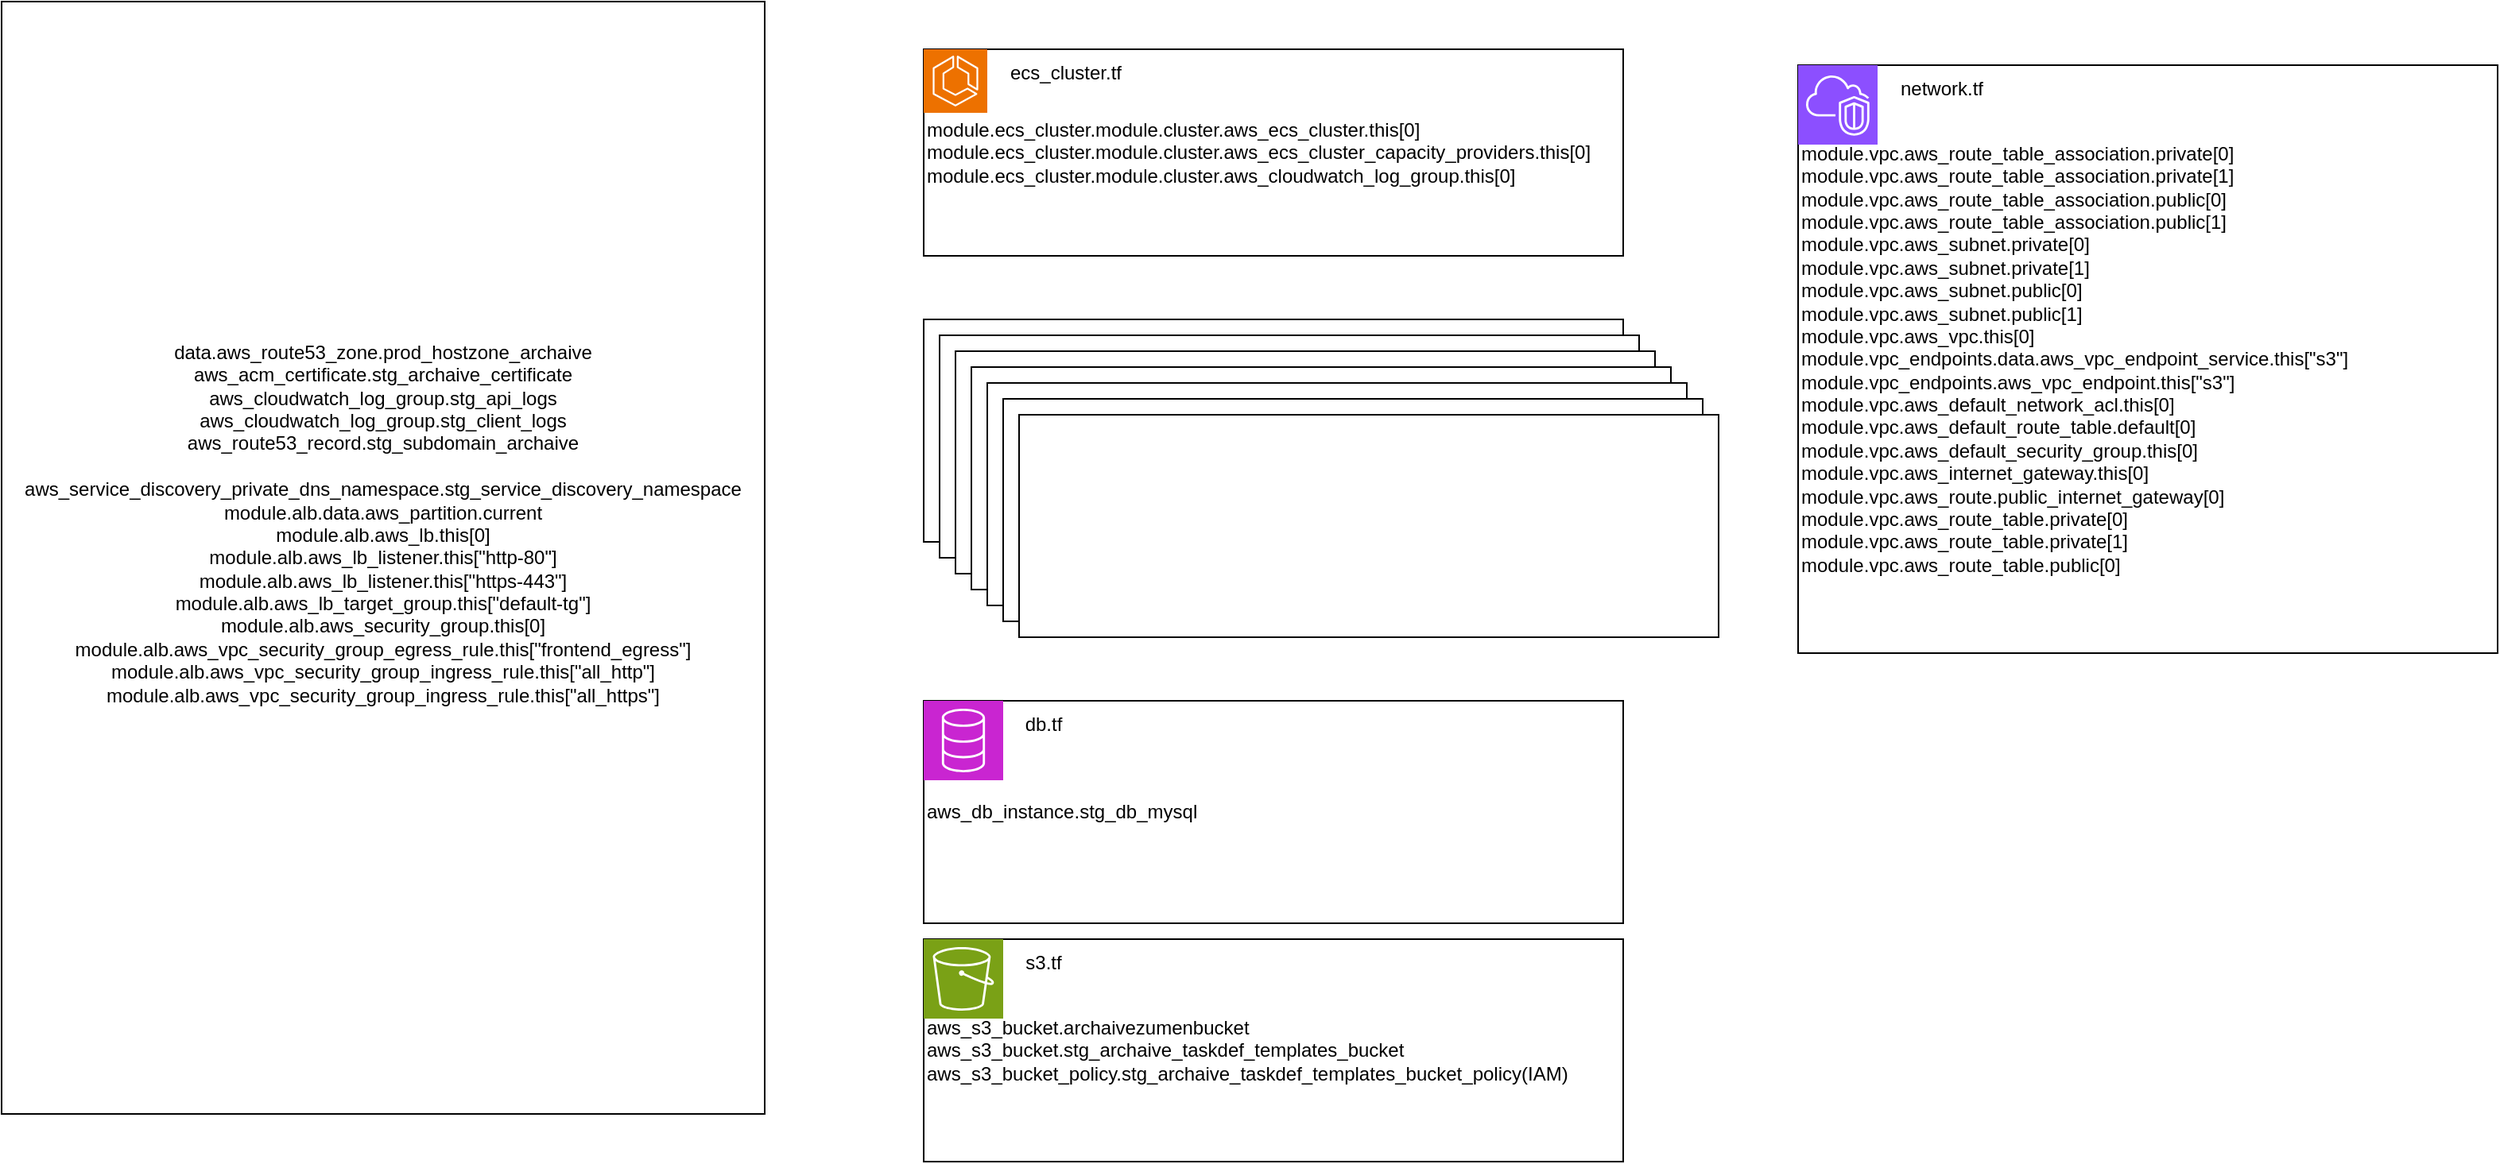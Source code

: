 <mxfile version="26.2.13">
  <diagram name="ページ1" id="I1mmnMLsj8xbr34W4d1a">
    <mxGraphModel dx="2255" dy="824" grid="1" gridSize="10" guides="1" tooltips="1" connect="1" arrows="1" fold="1" page="1" pageScale="1" pageWidth="827" pageHeight="1169" math="0" shadow="0">
      <root>
        <mxCell id="0" />
        <mxCell id="1" parent="0" />
        <UserObject label="data.aws_route53_zone.prod_hostzone_archaive&lt;br&gt;aws_acm_certificate.stg_archaive_certificate&lt;br&gt;aws_cloudwatch_log_group.stg_api_logs&lt;br&gt;aws_cloudwatch_log_group.stg_client_logs&lt;br&gt;aws_route53_record.stg_subdomain_archaive&lt;br&gt;&lt;br&gt;aws_service_discovery_private_dns_namespace.stg_service_discovery_namespace&lt;br&gt;module.alb.data.aws_partition.current&lt;br&gt;module.alb.aws_lb.this[0]&lt;br&gt;module.alb.aws_lb_listener.this[&quot;http-80&quot;]&lt;br&gt;module.alb.aws_lb_listener.this[&quot;https-443&quot;]&lt;br&gt;module.alb.aws_lb_target_group.this[&quot;default-tg&quot;]&lt;br&gt;module.alb.aws_security_group.this[0]&lt;br&gt;module.alb.aws_vpc_security_group_egress_rule.this[&quot;frontend_egress&quot;]&lt;br&gt;module.alb.aws_vpc_security_group_ingress_rule.this[&quot;all_http&quot;]&lt;br&gt;module.alb.aws_vpc_security_group_ingress_rule.this[&quot;all_https&quot;]&lt;br&gt;&lt;br&gt;&lt;br&gt;&lt;div&gt;&lt;br&gt;&lt;/div&gt;" link="data.aws_route53_zone.prod_hostzone_archaive&#xa;aws_acm_certificate.stg_archaive_certificate&#xa;aws_cloudwatch_log_group.stg_api_logs&#xa;aws_cloudwatch_log_group.stg_client_logs&#xa;aws_db_instance.stg_db_mysql&#xa;aws_route53_record.stg_subdomain_archaive&#xa;aws_s3_bucket.archaivezumenbucket&#xa;aws_s3_bucket.stg_archaive_taskdef_templates_bucket&#xa;aws_s3_bucket_policy.stg_archaive_taskdef_templates_bucket_policy&#xa;aws_service_discovery_private_dns_namespace.stg_service_discovery_namespace&#xa;module.alb.data.aws_partition.current&#xa;module.alb.aws_lb.this[0]&#xa;module.alb.aws_lb_listener.this[&quot;http-80&quot;]&#xa;module.alb.aws_lb_listener.this[&quot;https-443&quot;]&#xa;module.alb.aws_lb_target_group.this[&quot;default-tg&quot;]&#xa;module.alb.aws_security_group.this[0]&#xa;module.alb.aws_vpc_security_group_egress_rule.this[&quot;frontend_egress&quot;]&#xa;module.alb.aws_vpc_security_group_ingress_rule.this[&quot;all_http&quot;]&#xa;module.alb.aws_vpc_security_group_ingress_rule.this[&quot;all_https&quot;]&#xa;module.vpc.aws_default_network_acl.this[0]&#xa;module.vpc.aws_default_route_table.default[0]&#xa;module.vpc.aws_default_security_group.this[0]&#xa;module.vpc.aws_internet_gateway.this[0]&#xa;module.vpc.aws_route.public_internet_gateway[0]&#xa;module.vpc.aws_route_table.private[0]&#xa;module.vpc.aws_route_table.private[1]&#xa;module.vpc.aws_route_table.public[0]&#xa;module.vpc.aws_route_table_association.private[0]&#xa;module.vpc.aws_route_table_association.private[1]&#xa;module.vpc.aws_route_table_association.public[0]&#xa;module.vpc.aws_route_table_association.public[1]&#xa;module.vpc.aws_subnet.private[0]&#xa;module.vpc.aws_subnet.private[1]&#xa;module.vpc.aws_subnet.public[0]&#xa;module.vpc.aws_subnet.public[1]&#xa;module.vpc.aws_vpc.this[0]&#xa;module.vpc_endpoints.data.aws_vpc_endpoint_service.this[&quot;s3&quot;]&#xa;module.vpc_endpoints.aws_vpc_endpoint.this[&quot;s3&quot;]&#xa;module.ecs_cluster.module.cluster.aws_cloudwatch_log_group.this[0]&#xa;module.ecs_cluster.module.cluster.aws_ecs_cluster.this[0]&#xa;module.ecs_cluster.module.cluster.aws_ecs_cluster_capacity_providers.this[0]" id="1GBH_SfIVhljW1qB09_X-2">
          <mxCell style="rounded=0;whiteSpace=wrap;html=1;" vertex="1" parent="1">
            <mxGeometry x="-800" y="40" width="480" height="700" as="geometry" />
          </mxCell>
        </UserObject>
        <mxCell id="1GBH_SfIVhljW1qB09_X-12" value="ecs_cluster.tf&#xa;" style="group" vertex="1" connectable="0" parent="1">
          <mxGeometry x="-220" y="70" width="440" height="160" as="geometry" />
        </mxCell>
        <mxCell id="1GBH_SfIVhljW1qB09_X-16" value="" style="group" vertex="1" connectable="0" parent="1GBH_SfIVhljW1qB09_X-12">
          <mxGeometry width="440" height="130" as="geometry" />
        </mxCell>
        <mxCell id="1GBH_SfIVhljW1qB09_X-8" value="module.ecs_cluster.module.cluster.aws_ecs_cluster.this[0]&lt;br&gt;module.ecs_cluster.module.cluster.aws_ecs_cluster_capacity_providers.this[0]&lt;div&gt;module.ecs_cluster.module.cluster.aws_cloudwatch_log_group.this[0]&lt;/div&gt;" style="rounded=0;whiteSpace=wrap;html=1;align=left;" vertex="1" parent="1GBH_SfIVhljW1qB09_X-16">
          <mxGeometry width="440" height="130" as="geometry" />
        </mxCell>
        <mxCell id="1GBH_SfIVhljW1qB09_X-11" value="" style="sketch=0;points=[[0,0,0],[0.25,0,0],[0.5,0,0],[0.75,0,0],[1,0,0],[0,1,0],[0.25,1,0],[0.5,1,0],[0.75,1,0],[1,1,0],[0,0.25,0],[0,0.5,0],[0,0.75,0],[1,0.25,0],[1,0.5,0],[1,0.75,0]];outlineConnect=0;fontColor=#232F3E;fillColor=#ED7100;strokeColor=#ffffff;dashed=0;verticalLabelPosition=bottom;verticalAlign=top;align=center;html=1;fontSize=12;fontStyle=0;aspect=fixed;shape=mxgraph.aws4.resourceIcon;resIcon=mxgraph.aws4.ecs;" vertex="1" parent="1GBH_SfIVhljW1qB09_X-16">
          <mxGeometry width="40" height="40" as="geometry" />
        </mxCell>
        <mxCell id="1GBH_SfIVhljW1qB09_X-15" value="ecs_cluster.tf" style="text;html=1;align=center;verticalAlign=middle;resizable=0;points=[];autosize=1;strokeColor=none;fillColor=none;" vertex="1" parent="1GBH_SfIVhljW1qB09_X-16">
          <mxGeometry x="43.76" width="90" height="30" as="geometry" />
        </mxCell>
        <mxCell id="1GBH_SfIVhljW1qB09_X-17" value="" style="rounded=0;whiteSpace=wrap;html=1;" vertex="1" parent="1">
          <mxGeometry x="-220" y="240" width="440" height="140" as="geometry" />
        </mxCell>
        <mxCell id="1GBH_SfIVhljW1qB09_X-18" value="" style="rounded=0;whiteSpace=wrap;html=1;" vertex="1" parent="1">
          <mxGeometry x="-210" y="250" width="440" height="140" as="geometry" />
        </mxCell>
        <mxCell id="1GBH_SfIVhljW1qB09_X-19" value="" style="rounded=0;whiteSpace=wrap;html=1;" vertex="1" parent="1">
          <mxGeometry x="-200" y="260" width="440" height="140" as="geometry" />
        </mxCell>
        <mxCell id="1GBH_SfIVhljW1qB09_X-20" value="" style="rounded=0;whiteSpace=wrap;html=1;" vertex="1" parent="1">
          <mxGeometry x="-190" y="270" width="440" height="140" as="geometry" />
        </mxCell>
        <mxCell id="1GBH_SfIVhljW1qB09_X-21" value="" style="rounded=0;whiteSpace=wrap;html=1;" vertex="1" parent="1">
          <mxGeometry x="-180" y="280" width="440" height="140" as="geometry" />
        </mxCell>
        <mxCell id="1GBH_SfIVhljW1qB09_X-22" value="" style="rounded=0;whiteSpace=wrap;html=1;" vertex="1" parent="1">
          <mxGeometry x="-170" y="290" width="440" height="140" as="geometry" />
        </mxCell>
        <mxCell id="1GBH_SfIVhljW1qB09_X-23" value="" style="rounded=0;whiteSpace=wrap;html=1;" vertex="1" parent="1">
          <mxGeometry x="-160" y="300" width="440" height="140" as="geometry" />
        </mxCell>
        <mxCell id="1GBH_SfIVhljW1qB09_X-33" value="" style="group" vertex="1" connectable="0" parent="1">
          <mxGeometry x="-220" y="630" width="440" height="140" as="geometry" />
        </mxCell>
        <mxCell id="1GBH_SfIVhljW1qB09_X-25" value="aws_s3_bucket.archaivezumenbucket&lt;br&gt;aws_s3_bucket.stg_archaive_taskdef_templates_bucket&lt;br&gt;&lt;div style=&quot;&quot;&gt;&lt;span style=&quot;background-color: transparent; color: light-dark(rgb(0, 0, 0), rgb(255, 255, 255));&quot;&gt;aws_s3_bucket_policy.stg_archaive_taskdef_templates_bucket_policy(IAM)&lt;/span&gt;&lt;/div&gt;" style="rounded=0;whiteSpace=wrap;html=1;align=left;" vertex="1" parent="1GBH_SfIVhljW1qB09_X-33">
          <mxGeometry width="440" height="140" as="geometry" />
        </mxCell>
        <mxCell id="1GBH_SfIVhljW1qB09_X-30" value="" style="sketch=0;points=[[0,0,0],[0.25,0,0],[0.5,0,0],[0.75,0,0],[1,0,0],[0,1,0],[0.25,1,0],[0.5,1,0],[0.75,1,0],[1,1,0],[0,0.25,0],[0,0.5,0],[0,0.75,0],[1,0.25,0],[1,0.5,0],[1,0.75,0]];outlineConnect=0;fontColor=#232F3E;fillColor=#7AA116;strokeColor=#ffffff;dashed=0;verticalLabelPosition=bottom;verticalAlign=top;align=center;html=1;fontSize=12;fontStyle=0;aspect=fixed;shape=mxgraph.aws4.resourceIcon;resIcon=mxgraph.aws4.s3;" vertex="1" parent="1GBH_SfIVhljW1qB09_X-33">
          <mxGeometry width="50" height="50" as="geometry" />
        </mxCell>
        <mxCell id="1GBH_SfIVhljW1qB09_X-32" value="s3.tf" style="text;html=1;align=center;verticalAlign=middle;resizable=0;points=[];autosize=1;strokeColor=none;fillColor=none;" vertex="1" parent="1GBH_SfIVhljW1qB09_X-33">
          <mxGeometry x="50" width="50" height="30" as="geometry" />
        </mxCell>
        <mxCell id="1GBH_SfIVhljW1qB09_X-34" value="" style="group" vertex="1" connectable="0" parent="1">
          <mxGeometry x="-220" y="480" width="440" height="140" as="geometry" />
        </mxCell>
        <mxCell id="1GBH_SfIVhljW1qB09_X-26" value="aws_db_instance.stg_db_mysql" style="rounded=0;whiteSpace=wrap;html=1;align=left;" vertex="1" parent="1GBH_SfIVhljW1qB09_X-34">
          <mxGeometry width="440" height="140" as="geometry" />
        </mxCell>
        <mxCell id="1GBH_SfIVhljW1qB09_X-28" value="" style="sketch=0;points=[[0,0,0],[0.25,0,0],[0.5,0,0],[0.75,0,0],[1,0,0],[0,1,0],[0.25,1,0],[0.5,1,0],[0.75,1,0],[1,1,0],[0,0.25,0],[0,0.5,0],[0,0.75,0],[1,0.25,0],[1,0.5,0],[1,0.75,0]];outlineConnect=0;fontColor=#232F3E;fillColor=#C925D1;strokeColor=#ffffff;dashed=0;verticalLabelPosition=bottom;verticalAlign=top;align=center;html=1;fontSize=12;fontStyle=0;aspect=fixed;shape=mxgraph.aws4.resourceIcon;resIcon=mxgraph.aws4.database;" vertex="1" parent="1GBH_SfIVhljW1qB09_X-34">
          <mxGeometry width="50" height="50" as="geometry" />
        </mxCell>
        <mxCell id="1GBH_SfIVhljW1qB09_X-29" value="db.tf" style="text;html=1;align=center;verticalAlign=middle;resizable=0;points=[];autosize=1;strokeColor=none;fillColor=none;" vertex="1" parent="1GBH_SfIVhljW1qB09_X-34">
          <mxGeometry x="50" width="50" height="30" as="geometry" />
        </mxCell>
        <mxCell id="1GBH_SfIVhljW1qB09_X-37" value="" style="group" vertex="1" connectable="0" parent="1">
          <mxGeometry x="330" y="80" width="440" height="370" as="geometry" />
        </mxCell>
        <mxCell id="1GBH_SfIVhljW1qB09_X-24" value="module.vpc.aws_route_table_association.private[0]&lt;br&gt;module.vpc.aws_route_table_association.private[1]&lt;br&gt;module.vpc.aws_route_table_association.public[0]&lt;br&gt;module.vpc.aws_route_table_association.public[1]&lt;br&gt;module.vpc.aws_subnet.private[0]&lt;br&gt;module.vpc.aws_subnet.private[1]&lt;br&gt;module.vpc.aws_subnet.public[0]&lt;br&gt;module.vpc.aws_subnet.public[1]&lt;br&gt;module.vpc.aws_vpc.this[0]&lt;br&gt;module.vpc_endpoints.data.aws_vpc_endpoint_service.this[&quot;s3&quot;]&lt;br&gt;module.vpc_endpoints.aws_vpc_endpoint.this[&quot;s3&quot;]&lt;div&gt;&lt;span style=&quot;text-align: center;&quot;&gt;module.vpc.aws_default_network_acl.this[0]&lt;/span&gt;&lt;br style=&quot;text-align: center;&quot;&gt;&lt;span style=&quot;text-align: center;&quot;&gt;module.vpc.aws_default_route_table.default[0]&lt;/span&gt;&lt;br style=&quot;text-align: center;&quot;&gt;&lt;span style=&quot;text-align: center;&quot;&gt;module.vpc.aws_default_security_group.this[0]&lt;/span&gt;&lt;br style=&quot;text-align: center;&quot;&gt;&lt;span style=&quot;text-align: center;&quot;&gt;module.vpc.aws_internet_gateway.this[0]&lt;/span&gt;&lt;br style=&quot;text-align: center;&quot;&gt;&lt;span style=&quot;text-align: center;&quot;&gt;module.vpc.aws_route.public_internet_gateway[0]&lt;/span&gt;&lt;br style=&quot;text-align: center;&quot;&gt;&lt;span style=&quot;text-align: center;&quot;&gt;module.vpc.aws_route_table.private[0]&lt;/span&gt;&lt;br style=&quot;text-align: center;&quot;&gt;&lt;span style=&quot;text-align: center;&quot;&gt;module.vpc.aws_route_table.private[1]&lt;/span&gt;&lt;br style=&quot;text-align: center;&quot;&gt;&lt;span style=&quot;text-align: center;&quot;&gt;module.vpc.aws_route_table.public[0]&lt;/span&gt;&lt;/div&gt;" style="rounded=0;whiteSpace=wrap;html=1;align=left;" vertex="1" parent="1GBH_SfIVhljW1qB09_X-37">
          <mxGeometry width="440" height="370" as="geometry" />
        </mxCell>
        <mxCell id="1GBH_SfIVhljW1qB09_X-35" value="" style="sketch=0;points=[[0,0,0],[0.25,0,0],[0.5,0,0],[0.75,0,0],[1,0,0],[0,1,0],[0.25,1,0],[0.5,1,0],[0.75,1,0],[1,1,0],[0,0.25,0],[0,0.5,0],[0,0.75,0],[1,0.25,0],[1,0.5,0],[1,0.75,0]];outlineConnect=0;fontColor=#232F3E;fillColor=#8C4FFF;strokeColor=#ffffff;dashed=0;verticalLabelPosition=bottom;verticalAlign=top;align=center;html=1;fontSize=12;fontStyle=0;aspect=fixed;shape=mxgraph.aws4.resourceIcon;resIcon=mxgraph.aws4.vpc;" vertex="1" parent="1GBH_SfIVhljW1qB09_X-37">
          <mxGeometry width="50" height="50" as="geometry" />
        </mxCell>
        <mxCell id="1GBH_SfIVhljW1qB09_X-36" value="network.tf" style="text;html=1;align=center;verticalAlign=middle;resizable=0;points=[];autosize=1;strokeColor=none;fillColor=none;" vertex="1" parent="1GBH_SfIVhljW1qB09_X-37">
          <mxGeometry x="50" width="80" height="30" as="geometry" />
        </mxCell>
      </root>
    </mxGraphModel>
  </diagram>
</mxfile>
